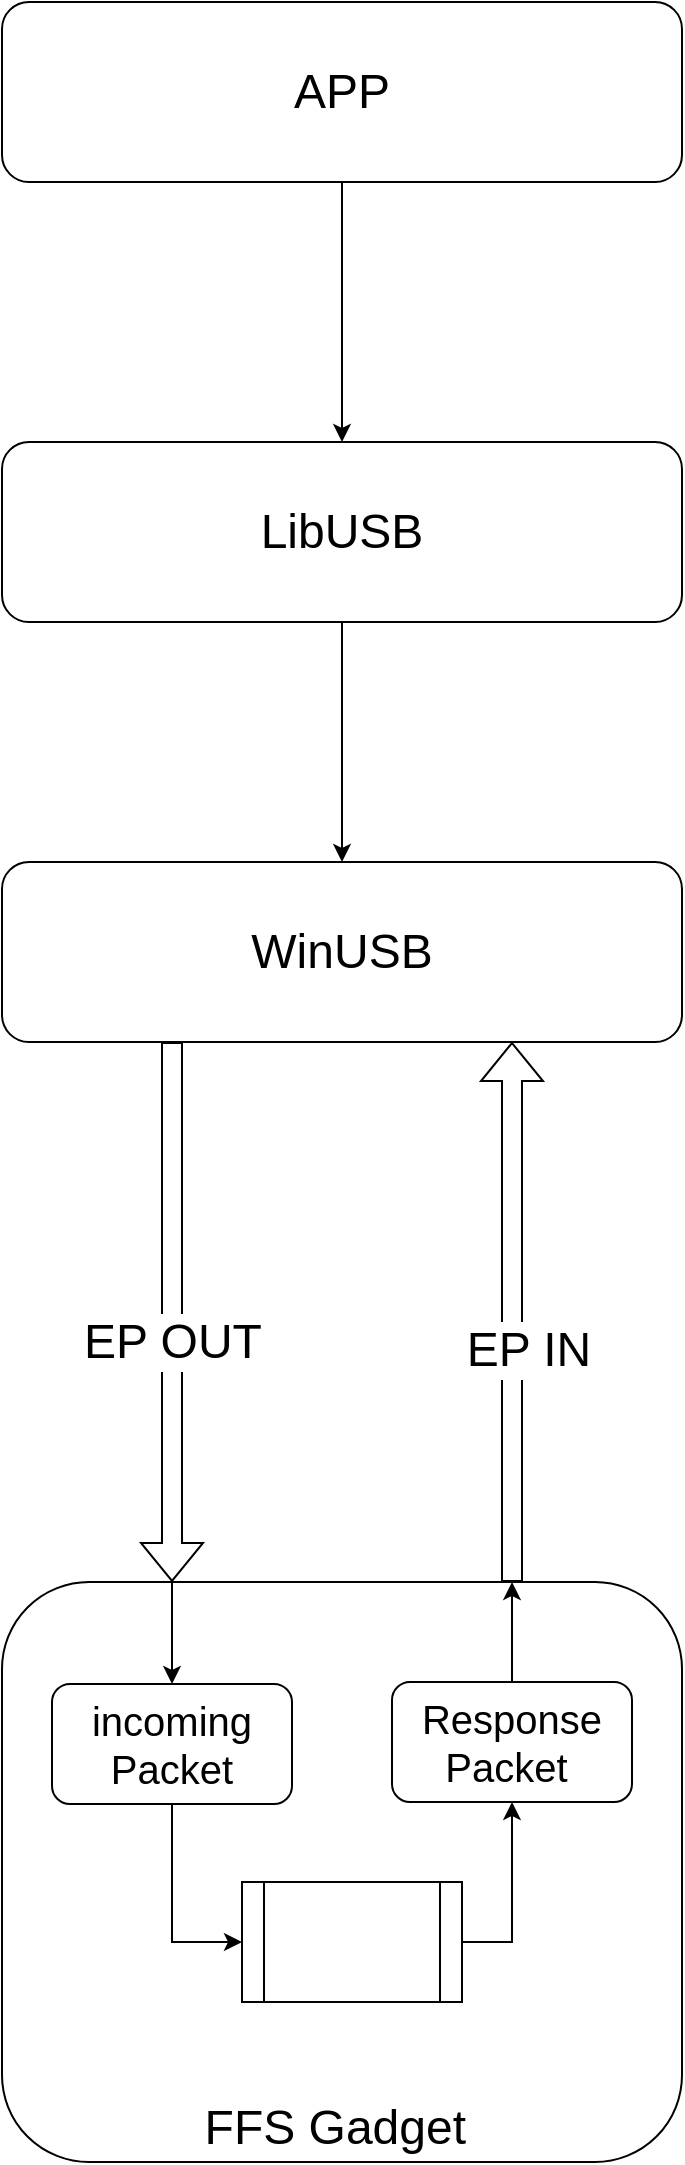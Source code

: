 <mxfile version="28.2.7">
  <diagram name="FFS" id="xO1hG09yD8zbr8L9JOpW">
    <mxGraphModel dx="2946" dy="1147" grid="1" gridSize="10" guides="1" tooltips="1" connect="1" arrows="1" fold="1" page="1" pageScale="1" pageWidth="2336" pageHeight="1654" math="0" shadow="0">
      <root>
        <mxCell id="0" />
        <mxCell id="1" parent="0" />
        <mxCell id="A9W1U1RT0fFgxs20qrhL-8" value="FFS Gadget&amp;nbsp;" style="rounded=1;whiteSpace=wrap;html=1;fontSize=24;labelPosition=center;verticalLabelPosition=middle;align=center;verticalAlign=bottom;" vertex="1" parent="1">
          <mxGeometry x="640" y="920" width="340" height="290" as="geometry" />
        </mxCell>
        <mxCell id="A9W1U1RT0fFgxs20qrhL-25" style="edgeStyle=orthogonalEdgeStyle;rounded=0;orthogonalLoop=1;jettySize=auto;html=1;" edge="1" parent="1" source="A9W1U1RT0fFgxs20qrhL-6" target="A9W1U1RT0fFgxs20qrhL-7">
          <mxGeometry relative="1" as="geometry" />
        </mxCell>
        <mxCell id="A9W1U1RT0fFgxs20qrhL-6" value="LibUSB" style="rounded=1;whiteSpace=wrap;html=1;fontSize=24;" vertex="1" parent="1">
          <mxGeometry x="640" y="350" width="340" height="90" as="geometry" />
        </mxCell>
        <mxCell id="A9W1U1RT0fFgxs20qrhL-7" value="WinUSB" style="rounded=1;whiteSpace=wrap;html=1;fontSize=24;" vertex="1" parent="1">
          <mxGeometry x="640" y="560" width="340" height="90" as="geometry" />
        </mxCell>
        <mxCell id="A9W1U1RT0fFgxs20qrhL-9" value="" style="shape=flexArrow;endArrow=classic;html=1;rounded=0;exitX=0.25;exitY=1;exitDx=0;exitDy=0;fontSize=19;entryX=0.25;entryY=0;entryDx=0;entryDy=0;" edge="1" parent="1" source="A9W1U1RT0fFgxs20qrhL-7" target="A9W1U1RT0fFgxs20qrhL-8">
          <mxGeometry width="50" height="50" relative="1" as="geometry">
            <mxPoint x="1120" y="670" as="sourcePoint" />
            <mxPoint x="810" y="910" as="targetPoint" />
          </mxGeometry>
        </mxCell>
        <mxCell id="A9W1U1RT0fFgxs20qrhL-10" value="&lt;font style=&quot;font-size: 24px;&quot;&gt;EP OUT&lt;/font&gt;" style="edgeLabel;html=1;align=center;verticalAlign=middle;resizable=0;points=[];" vertex="1" connectable="0" parent="A9W1U1RT0fFgxs20qrhL-9">
          <mxGeometry x="0.108" relative="1" as="geometry">
            <mxPoint as="offset" />
          </mxGeometry>
        </mxCell>
        <mxCell id="A9W1U1RT0fFgxs20qrhL-12" value="" style="shape=flexArrow;endArrow=classic;html=1;rounded=0;entryX=0.75;entryY=1;entryDx=0;entryDy=0;exitX=0.75;exitY=0;exitDx=0;exitDy=0;" edge="1" parent="1" source="A9W1U1RT0fFgxs20qrhL-8" target="A9W1U1RT0fFgxs20qrhL-7">
          <mxGeometry width="50" height="50" relative="1" as="geometry">
            <mxPoint x="870" y="910" as="sourcePoint" />
            <mxPoint x="920" y="860" as="targetPoint" />
          </mxGeometry>
        </mxCell>
        <mxCell id="A9W1U1RT0fFgxs20qrhL-13" value="&lt;font style=&quot;font-size: 24px;&quot;&gt;EP IN&lt;/font&gt;" style="edgeLabel;html=1;align=center;verticalAlign=middle;resizable=0;points=[];" vertex="1" connectable="0" parent="A9W1U1RT0fFgxs20qrhL-12">
          <mxGeometry x="-0.141" y="-8" relative="1" as="geometry">
            <mxPoint as="offset" />
          </mxGeometry>
        </mxCell>
        <mxCell id="A9W1U1RT0fFgxs20qrhL-19" style="edgeStyle=orthogonalEdgeStyle;rounded=0;orthogonalLoop=1;jettySize=auto;html=1;entryX=0.5;entryY=1;entryDx=0;entryDy=0;exitX=1;exitY=0.5;exitDx=0;exitDy=0;" edge="1" parent="1" source="A9W1U1RT0fFgxs20qrhL-15" target="A9W1U1RT0fFgxs20qrhL-17">
          <mxGeometry relative="1" as="geometry" />
        </mxCell>
        <mxCell id="A9W1U1RT0fFgxs20qrhL-15" value="" style="shape=process;whiteSpace=wrap;html=1;backgroundOutline=1;" vertex="1" parent="1">
          <mxGeometry x="760" y="1070" width="110" height="60" as="geometry" />
        </mxCell>
        <mxCell id="A9W1U1RT0fFgxs20qrhL-18" style="edgeStyle=orthogonalEdgeStyle;rounded=0;orthogonalLoop=1;jettySize=auto;html=1;entryX=0;entryY=0.5;entryDx=0;entryDy=0;" edge="1" parent="1" source="A9W1U1RT0fFgxs20qrhL-16" target="A9W1U1RT0fFgxs20qrhL-15">
          <mxGeometry relative="1" as="geometry" />
        </mxCell>
        <mxCell id="A9W1U1RT0fFgxs20qrhL-16" value="&lt;div&gt;incoming&lt;/div&gt;&lt;div&gt;Packet&lt;/div&gt;" style="rounded=1;whiteSpace=wrap;html=1;fontSize=20;" vertex="1" parent="1">
          <mxGeometry x="665" y="971" width="120" height="60" as="geometry" />
        </mxCell>
        <mxCell id="A9W1U1RT0fFgxs20qrhL-17" value="&lt;div&gt;Response&lt;/div&gt;&lt;div&gt;Packet&amp;nbsp;&lt;/div&gt;" style="rounded=1;whiteSpace=wrap;html=1;fontSize=20;" vertex="1" parent="1">
          <mxGeometry x="835" y="970" width="120" height="60" as="geometry" />
        </mxCell>
        <mxCell id="A9W1U1RT0fFgxs20qrhL-22" value="" style="endArrow=none;html=1;rounded=0;entryX=0.25;entryY=0;entryDx=0;entryDy=0;exitX=0.5;exitY=0;exitDx=0;exitDy=0;startArrow=classic;startFill=1;" edge="1" parent="1" source="A9W1U1RT0fFgxs20qrhL-16" target="A9W1U1RT0fFgxs20qrhL-8">
          <mxGeometry width="50" height="50" relative="1" as="geometry">
            <mxPoint x="710" y="980" as="sourcePoint" />
            <mxPoint x="760" y="930" as="targetPoint" />
          </mxGeometry>
        </mxCell>
        <mxCell id="A9W1U1RT0fFgxs20qrhL-24" value="" style="endArrow=classic;html=1;rounded=0;entryX=0.75;entryY=0;entryDx=0;entryDy=0;exitX=0.5;exitY=0;exitDx=0;exitDy=0;" edge="1" parent="1" source="A9W1U1RT0fFgxs20qrhL-17" target="A9W1U1RT0fFgxs20qrhL-8">
          <mxGeometry width="50" height="50" relative="1" as="geometry">
            <mxPoint x="880" y="970" as="sourcePoint" />
            <mxPoint x="930" y="920" as="targetPoint" />
          </mxGeometry>
        </mxCell>
        <mxCell id="A9W1U1RT0fFgxs20qrhL-27" style="edgeStyle=orthogonalEdgeStyle;rounded=0;orthogonalLoop=1;jettySize=auto;html=1;entryX=0.5;entryY=0;entryDx=0;entryDy=0;" edge="1" parent="1" source="A9W1U1RT0fFgxs20qrhL-26" target="A9W1U1RT0fFgxs20qrhL-6">
          <mxGeometry relative="1" as="geometry" />
        </mxCell>
        <mxCell id="A9W1U1RT0fFgxs20qrhL-26" value="APP" style="rounded=1;whiteSpace=wrap;html=1;fontSize=24;" vertex="1" parent="1">
          <mxGeometry x="640" y="130" width="340" height="90" as="geometry" />
        </mxCell>
      </root>
    </mxGraphModel>
  </diagram>
</mxfile>
